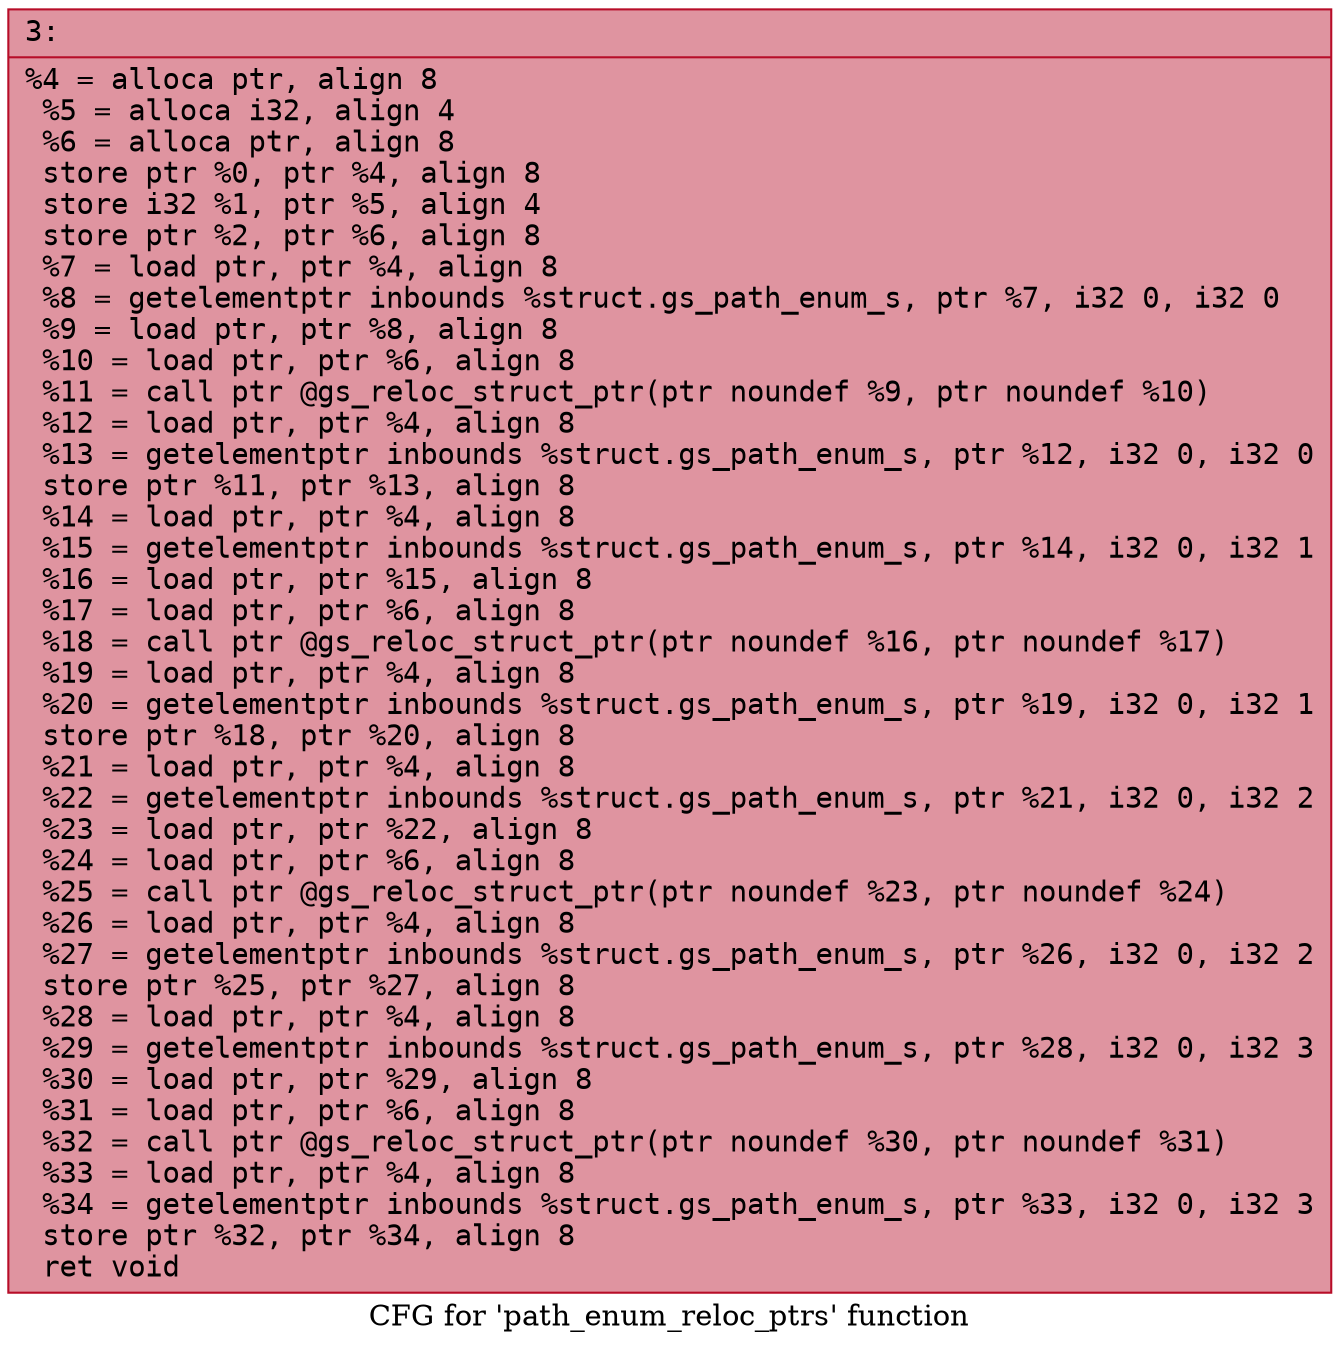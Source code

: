 digraph "CFG for 'path_enum_reloc_ptrs' function" {
	label="CFG for 'path_enum_reloc_ptrs' function";

	Node0x6000008722b0 [shape=record,color="#b70d28ff", style=filled, fillcolor="#b70d2870" fontname="Courier",label="{3:\l|  %4 = alloca ptr, align 8\l  %5 = alloca i32, align 4\l  %6 = alloca ptr, align 8\l  store ptr %0, ptr %4, align 8\l  store i32 %1, ptr %5, align 4\l  store ptr %2, ptr %6, align 8\l  %7 = load ptr, ptr %4, align 8\l  %8 = getelementptr inbounds %struct.gs_path_enum_s, ptr %7, i32 0, i32 0\l  %9 = load ptr, ptr %8, align 8\l  %10 = load ptr, ptr %6, align 8\l  %11 = call ptr @gs_reloc_struct_ptr(ptr noundef %9, ptr noundef %10)\l  %12 = load ptr, ptr %4, align 8\l  %13 = getelementptr inbounds %struct.gs_path_enum_s, ptr %12, i32 0, i32 0\l  store ptr %11, ptr %13, align 8\l  %14 = load ptr, ptr %4, align 8\l  %15 = getelementptr inbounds %struct.gs_path_enum_s, ptr %14, i32 0, i32 1\l  %16 = load ptr, ptr %15, align 8\l  %17 = load ptr, ptr %6, align 8\l  %18 = call ptr @gs_reloc_struct_ptr(ptr noundef %16, ptr noundef %17)\l  %19 = load ptr, ptr %4, align 8\l  %20 = getelementptr inbounds %struct.gs_path_enum_s, ptr %19, i32 0, i32 1\l  store ptr %18, ptr %20, align 8\l  %21 = load ptr, ptr %4, align 8\l  %22 = getelementptr inbounds %struct.gs_path_enum_s, ptr %21, i32 0, i32 2\l  %23 = load ptr, ptr %22, align 8\l  %24 = load ptr, ptr %6, align 8\l  %25 = call ptr @gs_reloc_struct_ptr(ptr noundef %23, ptr noundef %24)\l  %26 = load ptr, ptr %4, align 8\l  %27 = getelementptr inbounds %struct.gs_path_enum_s, ptr %26, i32 0, i32 2\l  store ptr %25, ptr %27, align 8\l  %28 = load ptr, ptr %4, align 8\l  %29 = getelementptr inbounds %struct.gs_path_enum_s, ptr %28, i32 0, i32 3\l  %30 = load ptr, ptr %29, align 8\l  %31 = load ptr, ptr %6, align 8\l  %32 = call ptr @gs_reloc_struct_ptr(ptr noundef %30, ptr noundef %31)\l  %33 = load ptr, ptr %4, align 8\l  %34 = getelementptr inbounds %struct.gs_path_enum_s, ptr %33, i32 0, i32 3\l  store ptr %32, ptr %34, align 8\l  ret void\l}"];
}
